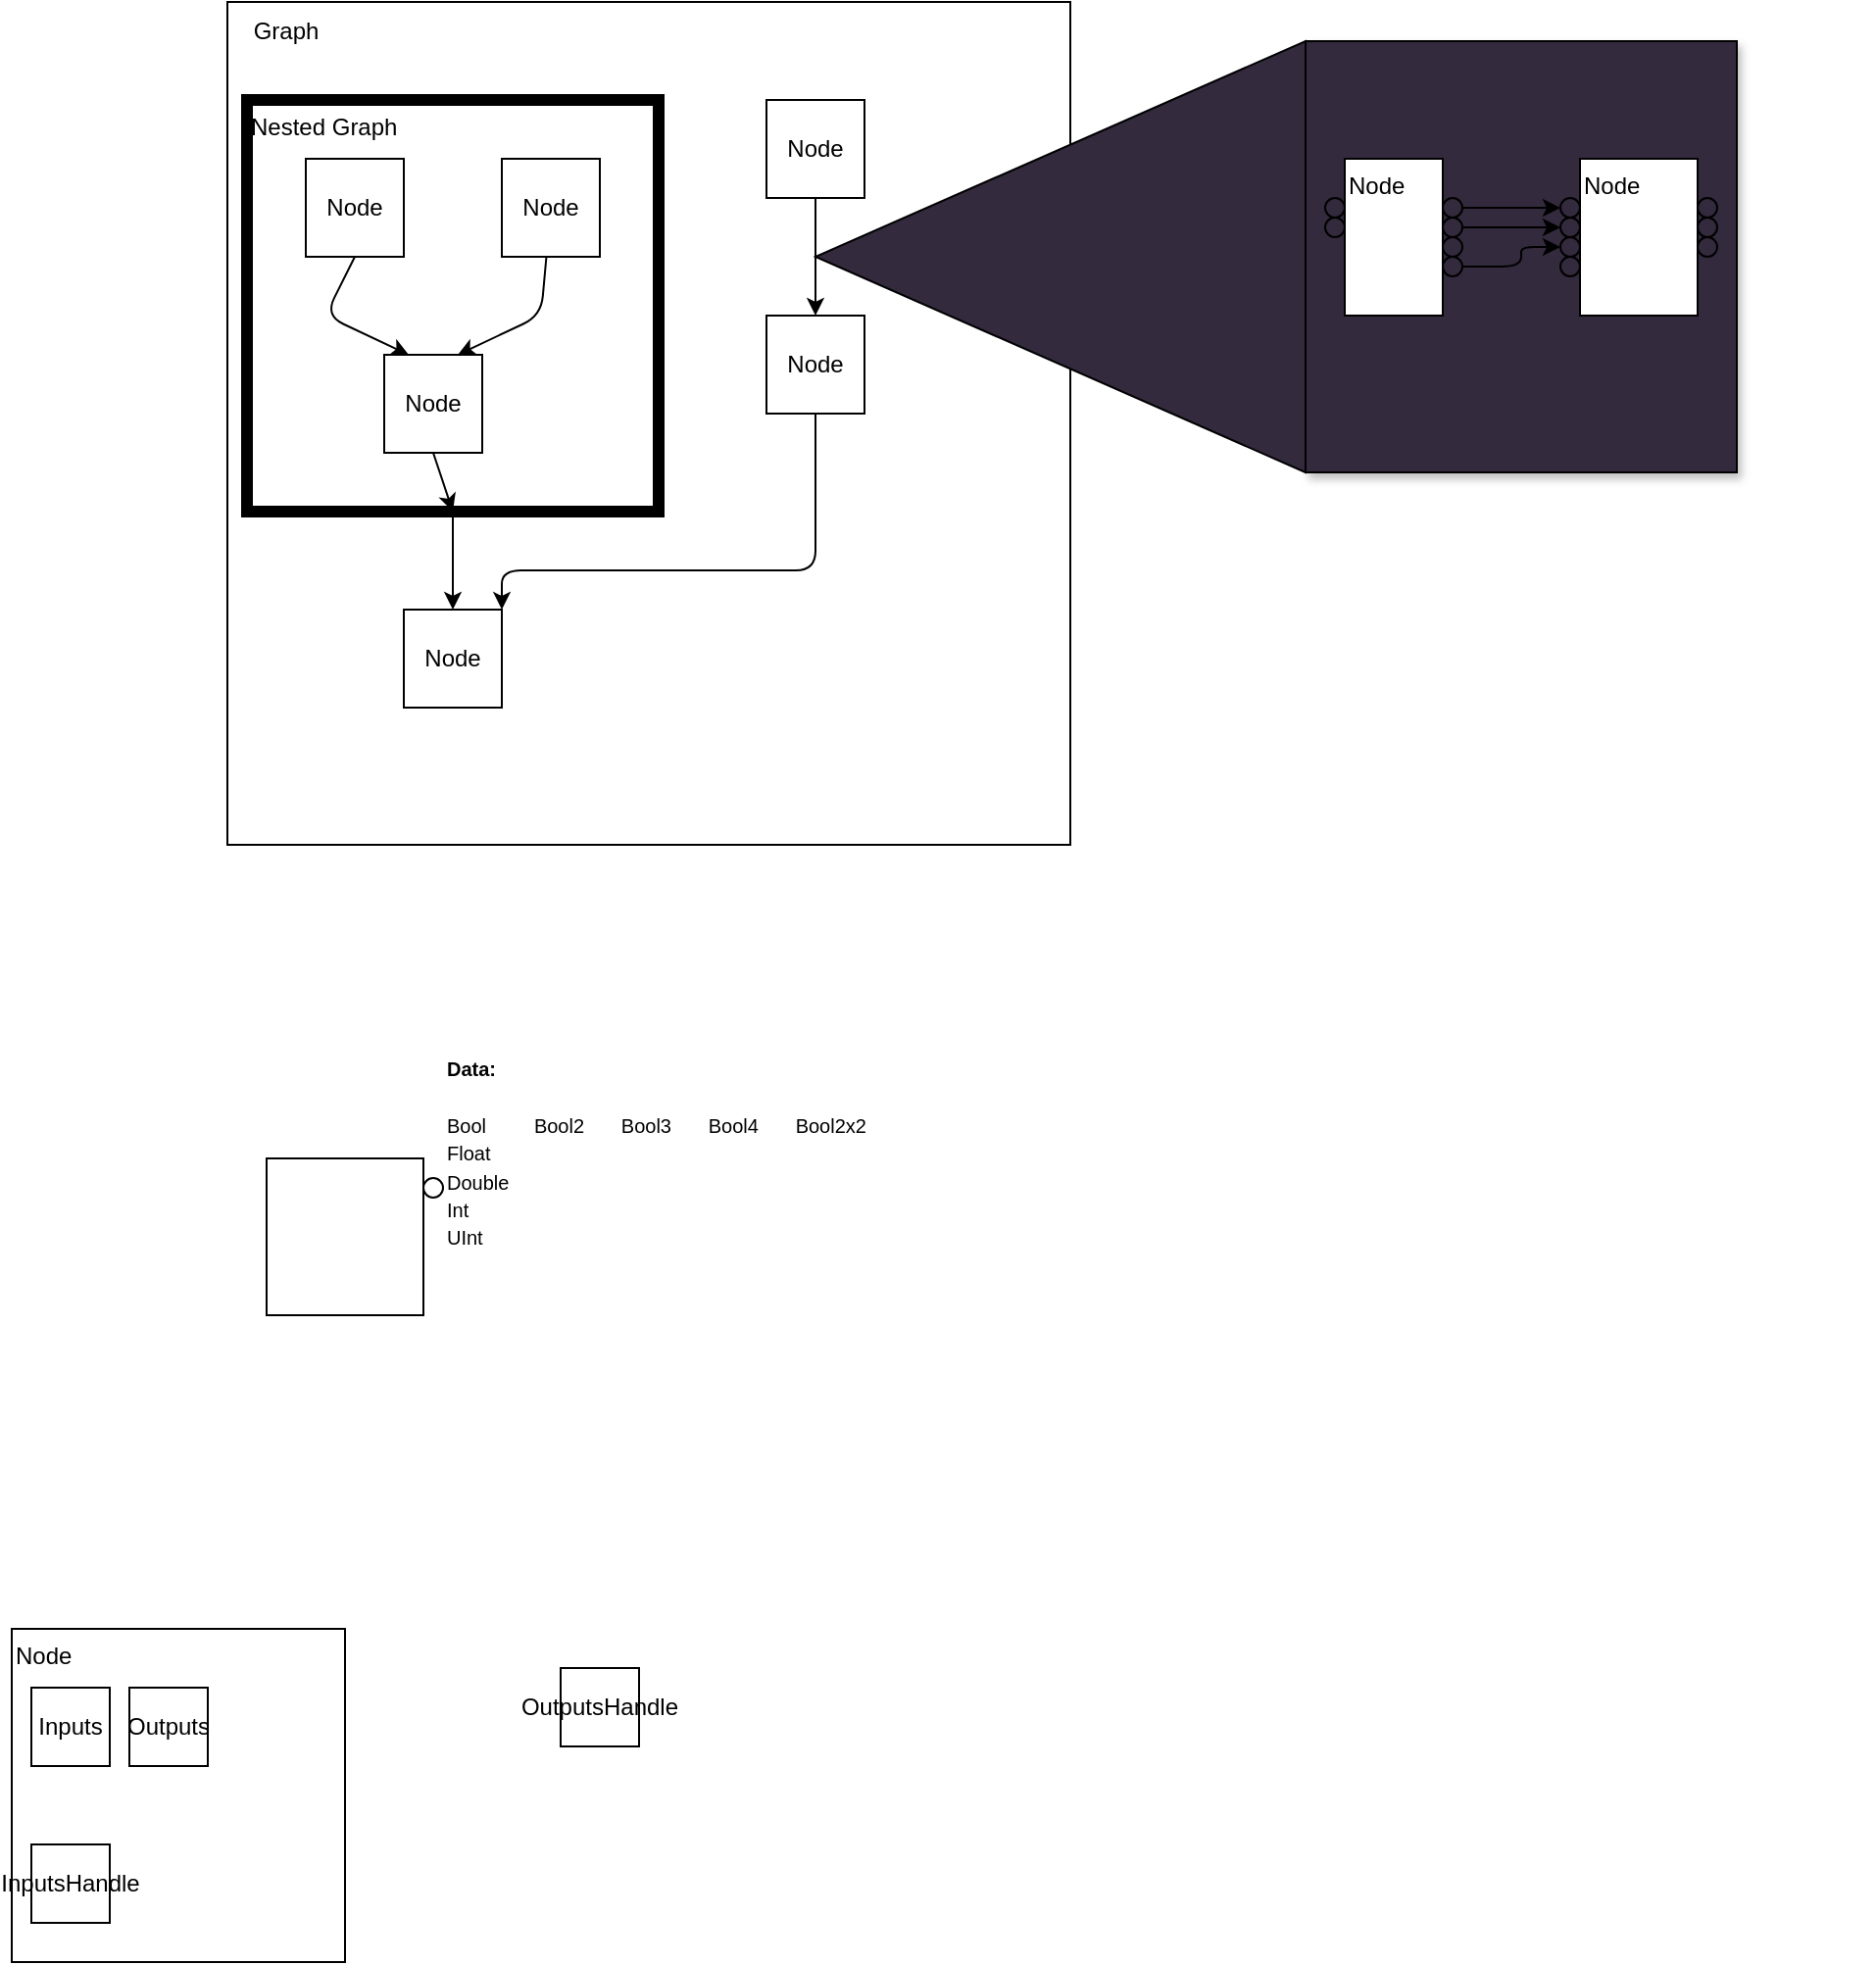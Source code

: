 <mxfile>
    <diagram id="e7JPkLVNxknRNSv5qOUf" name="Page-1">
        <mxGraphModel dx="446" dy="286" grid="1" gridSize="10" guides="1" tooltips="1" connect="1" arrows="1" fold="1" page="1" pageScale="1" pageWidth="850" pageHeight="1100" math="0" shadow="0">
            <root>
                <mxCell id="0"/>
                <mxCell id="1" parent="0"/>
                <mxCell id="20" value="" style="whiteSpace=wrap;html=1;aspect=fixed;strokeWidth=1;fontColor=none;fillColor=#332A3D;rounded=0;glass=0;shadow=1;" parent="1" vertex="1">
                    <mxGeometry x="700" y="60" width="220" height="220" as="geometry"/>
                </mxCell>
                <mxCell id="2" value="" style="whiteSpace=wrap;html=1;aspect=fixed;" parent="1" vertex="1">
                    <mxGeometry x="150" y="40" width="430" height="430" as="geometry"/>
                </mxCell>
                <mxCell id="3" value="Graph" style="text;html=1;strokeColor=none;fillColor=none;align=center;verticalAlign=middle;whiteSpace=wrap;rounded=0;" parent="1" vertex="1">
                    <mxGeometry x="150" y="40" width="60" height="30" as="geometry"/>
                </mxCell>
                <mxCell id="13" style="edgeStyle=none;html=1;exitX=0.5;exitY=1;exitDx=0;exitDy=0;entryX=0.5;entryY=0;entryDx=0;entryDy=0;fontColor=none;" parent="1" source="4" target="5" edge="1">
                    <mxGeometry relative="1" as="geometry"/>
                </mxCell>
                <mxCell id="4" value="Nested Graph" style="whiteSpace=wrap;html=1;aspect=fixed;align=left;verticalAlign=top;strokeWidth=6;" parent="1" vertex="1">
                    <mxGeometry x="160" y="90" width="210" height="210" as="geometry"/>
                </mxCell>
                <mxCell id="5" value="Node" style="whiteSpace=wrap;html=1;aspect=fixed;" parent="1" vertex="1">
                    <mxGeometry x="240" y="350" width="50" height="50" as="geometry"/>
                </mxCell>
                <mxCell id="10" style="edgeStyle=none;html=1;exitX=0.5;exitY=1;exitDx=0;exitDy=0;entryX=0.25;entryY=0;entryDx=0;entryDy=0;fontColor=none;" parent="1" source="6" target="7" edge="1">
                    <mxGeometry relative="1" as="geometry">
                        <Array as="points">
                            <mxPoint x="200" y="200"/>
                        </Array>
                    </mxGeometry>
                </mxCell>
                <mxCell id="6" value="Node" style="whiteSpace=wrap;html=1;aspect=fixed;" parent="1" vertex="1">
                    <mxGeometry x="190" y="120" width="50" height="50" as="geometry"/>
                </mxCell>
                <mxCell id="11" style="edgeStyle=none;html=1;exitX=0.5;exitY=1;exitDx=0;exitDy=0;entryX=0.5;entryY=1;entryDx=0;entryDy=0;fontColor=none;" parent="1" source="7" target="4" edge="1">
                    <mxGeometry relative="1" as="geometry"/>
                </mxCell>
                <mxCell id="7" value="Node" style="whiteSpace=wrap;html=1;aspect=fixed;" parent="1" vertex="1">
                    <mxGeometry x="230" y="220" width="50" height="50" as="geometry"/>
                </mxCell>
                <mxCell id="9" style="edgeStyle=none;html=1;entryX=0.75;entryY=0;entryDx=0;entryDy=0;fontColor=none;" parent="1" source="8" target="7" edge="1">
                    <mxGeometry relative="1" as="geometry">
                        <Array as="points">
                            <mxPoint x="310" y="200"/>
                        </Array>
                    </mxGeometry>
                </mxCell>
                <mxCell id="8" value="Node" style="whiteSpace=wrap;html=1;aspect=fixed;" parent="1" vertex="1">
                    <mxGeometry x="290" y="120" width="50" height="50" as="geometry"/>
                </mxCell>
                <mxCell id="16" style="edgeStyle=none;html=1;exitX=0.5;exitY=1;exitDx=0;exitDy=0;fontColor=none;" parent="1" source="14" target="15" edge="1">
                    <mxGeometry relative="1" as="geometry"/>
                </mxCell>
                <mxCell id="14" value="Node" style="whiteSpace=wrap;html=1;aspect=fixed;" parent="1" vertex="1">
                    <mxGeometry x="425" y="90" width="50" height="50" as="geometry"/>
                </mxCell>
                <mxCell id="47" style="edgeStyle=none;html=1;exitX=0.5;exitY=1;exitDx=0;exitDy=0;entryX=1;entryY=0;entryDx=0;entryDy=0;fontColor=none;" parent="1" source="15" target="5" edge="1">
                    <mxGeometry relative="1" as="geometry">
                        <Array as="points">
                            <mxPoint x="450" y="330"/>
                            <mxPoint x="290" y="330"/>
                        </Array>
                    </mxGeometry>
                </mxCell>
                <mxCell id="15" value="Node" style="whiteSpace=wrap;html=1;aspect=fixed;" parent="1" vertex="1">
                    <mxGeometry x="425" y="200" width="50" height="50" as="geometry"/>
                </mxCell>
                <mxCell id="17" value="" style="triangle;whiteSpace=wrap;html=1;strokeWidth=1;fontColor=none;rotation=-180;fillColor=#332A3D;" parent="1" vertex="1">
                    <mxGeometry x="450" y="60" width="250" height="220" as="geometry"/>
                </mxCell>
                <mxCell id="18" value="Node" style="whiteSpace=wrap;html=1;verticalAlign=top;align=left;" parent="1" vertex="1">
                    <mxGeometry x="720" y="120" width="50" height="80" as="geometry"/>
                </mxCell>
                <mxCell id="19" value="Node" style="whiteSpace=wrap;html=1;align=left;verticalAlign=top;" parent="1" vertex="1">
                    <mxGeometry x="840" y="120" width="60" height="80" as="geometry"/>
                </mxCell>
                <mxCell id="23" style="edgeStyle=none;html=1;exitX=1;exitY=0.5;exitDx=0;exitDy=0;entryX=0;entryY=0.5;entryDx=0;entryDy=0;fontColor=none;" parent="1" source="21" target="22" edge="1">
                    <mxGeometry relative="1" as="geometry"/>
                </mxCell>
                <mxCell id="21" value="" style="ellipse;whiteSpace=wrap;html=1;aspect=fixed;strokeWidth=1;fontColor=none;fillColor=#332A3D;" parent="1" vertex="1">
                    <mxGeometry x="770" y="140" width="10" height="10" as="geometry"/>
                </mxCell>
                <mxCell id="22" value="" style="ellipse;whiteSpace=wrap;html=1;aspect=fixed;strokeWidth=1;fontColor=none;fillColor=#332A3D;" parent="1" vertex="1">
                    <mxGeometry x="830" y="140" width="10" height="10" as="geometry"/>
                </mxCell>
                <mxCell id="27" value="" style="ellipse;whiteSpace=wrap;html=1;aspect=fixed;strokeWidth=1;fontColor=none;fillColor=#332A3D;" parent="1" vertex="1">
                    <mxGeometry x="770" y="160" width="10" height="10" as="geometry"/>
                </mxCell>
                <mxCell id="28" value="" style="ellipse;whiteSpace=wrap;html=1;aspect=fixed;strokeWidth=1;fontColor=none;fillColor=#332A3D;" parent="1" vertex="1">
                    <mxGeometry x="830" y="160" width="10" height="10" as="geometry"/>
                </mxCell>
                <mxCell id="30" value="" style="ellipse;whiteSpace=wrap;html=1;aspect=fixed;strokeWidth=1;fontColor=none;fillColor=#332A3D;" parent="1" vertex="1">
                    <mxGeometry x="770" y="150" width="10" height="10" as="geometry"/>
                </mxCell>
                <mxCell id="31" value="" style="ellipse;whiteSpace=wrap;html=1;aspect=fixed;strokeWidth=1;fontColor=none;fillColor=#332A3D;" parent="1" vertex="1">
                    <mxGeometry x="830" y="150" width="10" height="10" as="geometry"/>
                </mxCell>
                <mxCell id="32" style="edgeStyle=none;html=1;exitX=1;exitY=0.5;exitDx=0;exitDy=0;entryX=0;entryY=0.5;entryDx=0;entryDy=0;fontColor=none;" parent="1" source="30" target="31" edge="1">
                    <mxGeometry relative="1" as="geometry">
                        <mxPoint x="790" y="140" as="sourcePoint"/>
                        <mxPoint x="840" y="140" as="targetPoint"/>
                    </mxGeometry>
                </mxCell>
                <mxCell id="36" style="edgeStyle=none;html=1;exitX=1;exitY=0.5;exitDx=0;exitDy=0;entryX=0;entryY=0.5;entryDx=0;entryDy=0;fontColor=none;" parent="1" source="33" target="28" edge="1">
                    <mxGeometry relative="1" as="geometry">
                        <Array as="points">
                            <mxPoint x="810" y="175"/>
                            <mxPoint x="810" y="165"/>
                        </Array>
                    </mxGeometry>
                </mxCell>
                <mxCell id="33" value="" style="ellipse;whiteSpace=wrap;html=1;aspect=fixed;strokeWidth=1;fontColor=none;fillColor=#332A3D;" parent="1" vertex="1">
                    <mxGeometry x="770" y="170" width="10" height="10" as="geometry"/>
                </mxCell>
                <mxCell id="34" value="" style="ellipse;whiteSpace=wrap;html=1;aspect=fixed;strokeWidth=1;fontColor=none;fillColor=#332A3D;" parent="1" vertex="1">
                    <mxGeometry x="830" y="170" width="10" height="10" as="geometry"/>
                </mxCell>
                <mxCell id="37" value="" style="ellipse;whiteSpace=wrap;html=1;aspect=fixed;strokeWidth=1;fontColor=none;fillColor=#332A3D;" parent="1" vertex="1">
                    <mxGeometry x="900" y="140" width="10" height="10" as="geometry"/>
                </mxCell>
                <mxCell id="38" value="" style="ellipse;whiteSpace=wrap;html=1;aspect=fixed;strokeWidth=1;fontColor=none;fillColor=#332A3D;" parent="1" vertex="1">
                    <mxGeometry x="900" y="160" width="10" height="10" as="geometry"/>
                </mxCell>
                <mxCell id="39" value="" style="ellipse;whiteSpace=wrap;html=1;aspect=fixed;strokeWidth=1;fontColor=none;fillColor=#332A3D;" parent="1" vertex="1">
                    <mxGeometry x="900" y="150" width="10" height="10" as="geometry"/>
                </mxCell>
                <mxCell id="41" value="" style="ellipse;whiteSpace=wrap;html=1;aspect=fixed;strokeWidth=1;fontColor=none;fillColor=#332A3D;" parent="1" vertex="1">
                    <mxGeometry x="710" y="140" width="10" height="10" as="geometry"/>
                </mxCell>
                <mxCell id="42" value="" style="ellipse;whiteSpace=wrap;html=1;aspect=fixed;strokeWidth=1;fontColor=none;fillColor=#332A3D;" parent="1" vertex="1">
                    <mxGeometry x="710" y="150" width="10" height="10" as="geometry"/>
                </mxCell>
                <mxCell id="48" value="" style="whiteSpace=wrap;html=1;aspect=fixed;" parent="1" vertex="1">
                    <mxGeometry x="170" y="630" width="80" height="80" as="geometry"/>
                </mxCell>
                <mxCell id="49" value="" style="ellipse;whiteSpace=wrap;html=1;aspect=fixed;" parent="1" vertex="1">
                    <mxGeometry x="250" y="640" width="10" height="10" as="geometry"/>
                </mxCell>
                <mxCell id="50" value="&lt;font style=&quot;font-size: 10px;&quot;&gt;&lt;b&gt;Data:&lt;br&gt;&lt;/b&gt;&lt;br&gt;Bool&lt;span style=&quot;white-space: pre;&quot;&gt;&#9;&lt;/span&gt;&lt;span style=&quot;white-space: pre;&quot;&gt;&#9;&lt;/span&gt;&lt;span style=&quot;white-space: pre;&quot;&gt;Bool&lt;/span&gt;2&amp;nbsp;&lt;span style=&quot;white-space: pre;&quot;&gt;&#9;&lt;/span&gt;Bool3&lt;span style=&quot;white-space: pre;&quot;&gt;&#9;&lt;/span&gt;Bool4&lt;span style=&quot;white-space: pre;&quot;&gt;&#9;&lt;/span&gt;Bool2x2&lt;br&gt;Float&lt;br&gt;Double&lt;br&gt;Int&lt;br&gt;UInt&lt;/font&gt;" style="text;html=1;strokeColor=none;fillColor=none;align=left;verticalAlign=top;whiteSpace=wrap;rounded=0;" parent="1" vertex="1">
                    <mxGeometry x="260" y="570" width="730" height="150" as="geometry"/>
                </mxCell>
                <mxCell id="51" value="Node" style="whiteSpace=wrap;html=1;aspect=fixed;align=left;verticalAlign=top;" parent="1" vertex="1">
                    <mxGeometry x="40" y="870" width="170" height="170" as="geometry"/>
                </mxCell>
                <mxCell id="52" value="Inputs" style="whiteSpace=wrap;html=1;aspect=fixed;" parent="1" vertex="1">
                    <mxGeometry x="50" y="900" width="40" height="40" as="geometry"/>
                </mxCell>
                <mxCell id="53" value="Outputs" style="whiteSpace=wrap;html=1;aspect=fixed;" parent="1" vertex="1">
                    <mxGeometry x="100" y="900" width="40" height="40" as="geometry"/>
                </mxCell>
                <mxCell id="54" value="InputsHandle" style="whiteSpace=wrap;html=1;aspect=fixed;" parent="1" vertex="1">
                    <mxGeometry x="50" y="980" width="40" height="40" as="geometry"/>
                </mxCell>
                <mxCell id="55" value="OutputsHandle" style="whiteSpace=wrap;html=1;aspect=fixed;" parent="1" vertex="1">
                    <mxGeometry x="320" y="890" width="40" height="40" as="geometry"/>
                </mxCell>
            </root>
        </mxGraphModel>
    </diagram>
</mxfile>